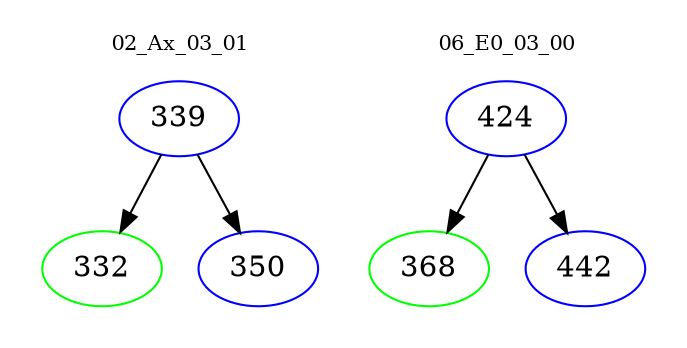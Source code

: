 digraph{
subgraph cluster_0 {
color = white
label = "02_Ax_03_01";
fontsize=10;
T0_339 [label="339", color="blue"]
T0_339 -> T0_332 [color="black"]
T0_332 [label="332", color="green"]
T0_339 -> T0_350 [color="black"]
T0_350 [label="350", color="blue"]
}
subgraph cluster_1 {
color = white
label = "06_E0_03_00";
fontsize=10;
T1_424 [label="424", color="blue"]
T1_424 -> T1_368 [color="black"]
T1_368 [label="368", color="green"]
T1_424 -> T1_442 [color="black"]
T1_442 [label="442", color="blue"]
}
}
